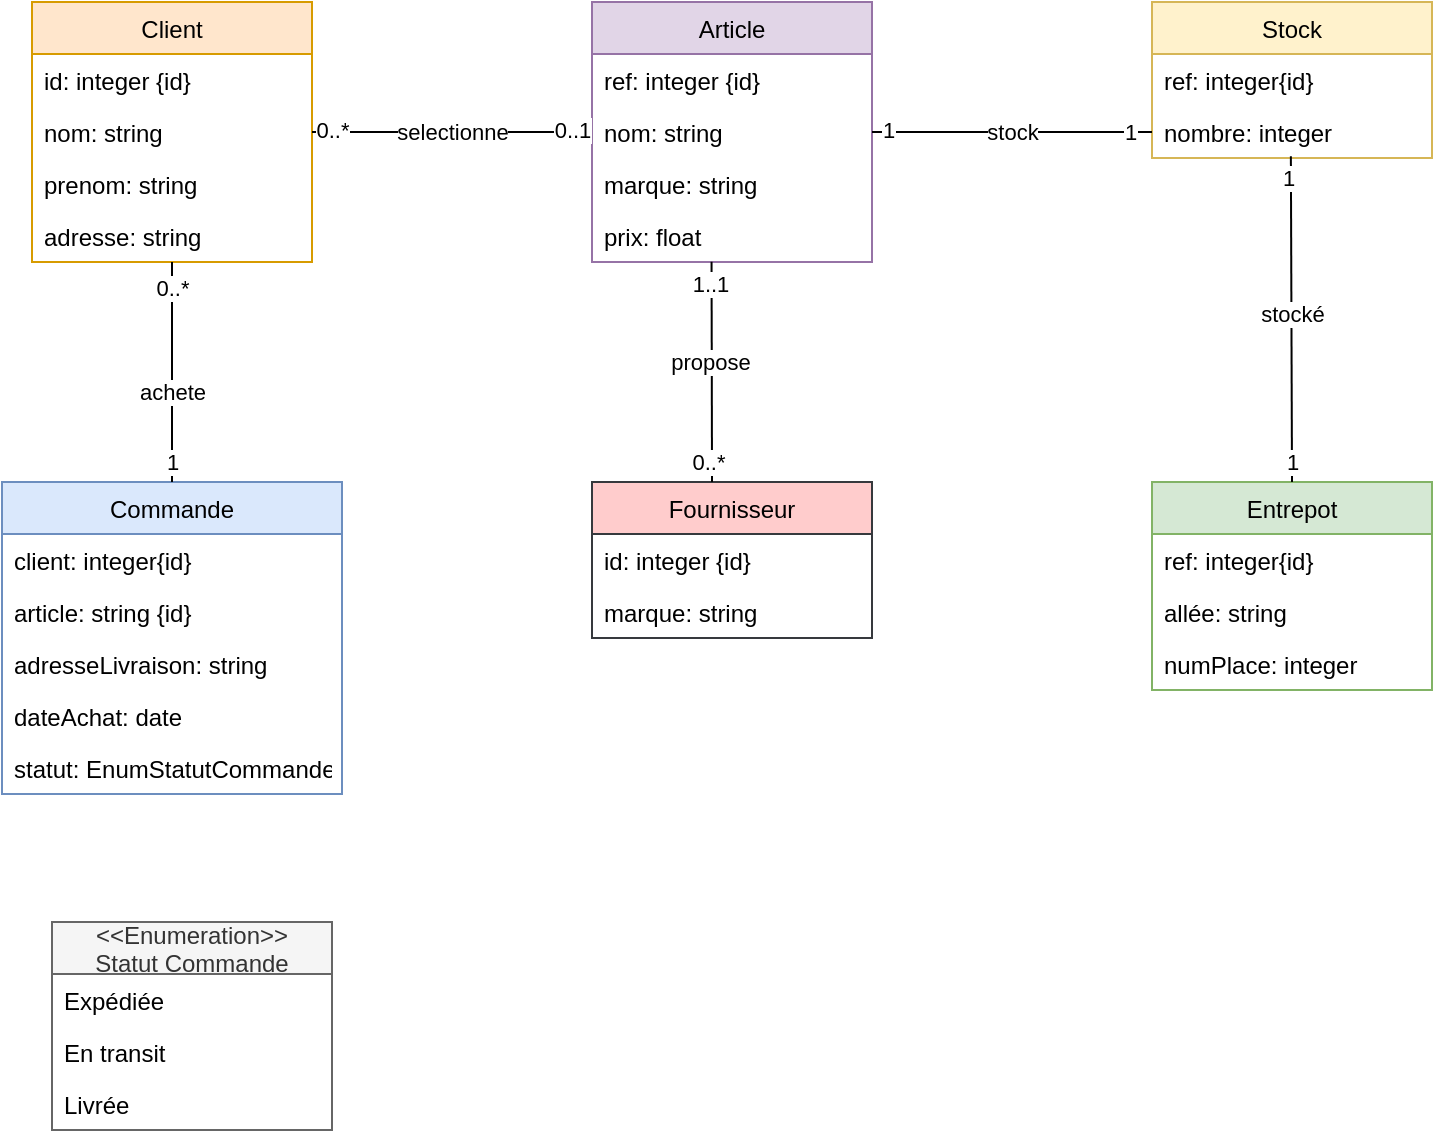 <mxfile version="14.5.3" type="github">
  <diagram id="pHroqD9QgbyERS5cuIxn" name="Page-1">
    <mxGraphModel dx="1038" dy="548" grid="1" gridSize="10" guides="1" tooltips="1" connect="1" arrows="1" fold="1" page="1" pageScale="1" pageWidth="827" pageHeight="1169" math="0" shadow="0">
      <root>
        <mxCell id="0" />
        <mxCell id="1" parent="0" />
        <mxCell id="9qbgRNN-N5bQ077YsVaT-27" value="Client" style="swimlane;fontStyle=0;childLayout=stackLayout;horizontal=1;startSize=26;fillColor=#ffe6cc;horizontalStack=0;resizeParent=1;resizeParentMax=0;resizeLast=0;collapsible=1;marginBottom=0;strokeColor=#d79b00;" vertex="1" parent="1">
          <mxGeometry x="40" y="240" width="140" height="130" as="geometry" />
        </mxCell>
        <mxCell id="9qbgRNN-N5bQ077YsVaT-28" value="id: integer {id}" style="text;strokeColor=none;fillColor=none;align=left;verticalAlign=top;spacingLeft=4;spacingRight=4;overflow=hidden;rotatable=0;points=[[0,0.5],[1,0.5]];portConstraint=eastwest;" vertex="1" parent="9qbgRNN-N5bQ077YsVaT-27">
          <mxGeometry y="26" width="140" height="26" as="geometry" />
        </mxCell>
        <mxCell id="9qbgRNN-N5bQ077YsVaT-29" value="nom: string" style="text;strokeColor=none;fillColor=none;align=left;verticalAlign=top;spacingLeft=4;spacingRight=4;overflow=hidden;rotatable=0;points=[[0,0.5],[1,0.5]];portConstraint=eastwest;" vertex="1" parent="9qbgRNN-N5bQ077YsVaT-27">
          <mxGeometry y="52" width="140" height="26" as="geometry" />
        </mxCell>
        <mxCell id="9qbgRNN-N5bQ077YsVaT-30" value="prenom: string" style="text;strokeColor=none;fillColor=none;align=left;verticalAlign=top;spacingLeft=4;spacingRight=4;overflow=hidden;rotatable=0;points=[[0,0.5],[1,0.5]];portConstraint=eastwest;" vertex="1" parent="9qbgRNN-N5bQ077YsVaT-27">
          <mxGeometry y="78" width="140" height="26" as="geometry" />
        </mxCell>
        <mxCell id="9qbgRNN-N5bQ077YsVaT-40" value="adresse: string" style="text;strokeColor=none;fillColor=none;align=left;verticalAlign=top;spacingLeft=4;spacingRight=4;overflow=hidden;rotatable=0;points=[[0,0.5],[1,0.5]];portConstraint=eastwest;" vertex="1" parent="9qbgRNN-N5bQ077YsVaT-27">
          <mxGeometry y="104" width="140" height="26" as="geometry" />
        </mxCell>
        <mxCell id="9qbgRNN-N5bQ077YsVaT-36" value="Fournisseur" style="swimlane;fontStyle=0;childLayout=stackLayout;horizontal=1;startSize=26;fillColor=#ffcccc;horizontalStack=0;resizeParent=1;resizeParentMax=0;resizeLast=0;collapsible=1;marginBottom=0;strokeColor=#36393d;" vertex="1" parent="1">
          <mxGeometry x="320" y="480" width="140" height="78" as="geometry" />
        </mxCell>
        <mxCell id="9qbgRNN-N5bQ077YsVaT-37" value="id: integer {id}" style="text;strokeColor=none;fillColor=none;align=left;verticalAlign=top;spacingLeft=4;spacingRight=4;overflow=hidden;rotatable=0;points=[[0,0.5],[1,0.5]];portConstraint=eastwest;" vertex="1" parent="9qbgRNN-N5bQ077YsVaT-36">
          <mxGeometry y="26" width="140" height="26" as="geometry" />
        </mxCell>
        <mxCell id="9qbgRNN-N5bQ077YsVaT-38" value="marque: string" style="text;strokeColor=none;fillColor=none;align=left;verticalAlign=top;spacingLeft=4;spacingRight=4;overflow=hidden;rotatable=0;points=[[0,0.5],[1,0.5]];portConstraint=eastwest;" vertex="1" parent="9qbgRNN-N5bQ077YsVaT-36">
          <mxGeometry y="52" width="140" height="26" as="geometry" />
        </mxCell>
        <mxCell id="9qbgRNN-N5bQ077YsVaT-41" value="Article" style="swimlane;fontStyle=0;childLayout=stackLayout;horizontal=1;startSize=26;fillColor=#e1d5e7;horizontalStack=0;resizeParent=1;resizeParentMax=0;resizeLast=0;collapsible=1;marginBottom=0;strokeColor=#9673a6;" vertex="1" parent="1">
          <mxGeometry x="320" y="240" width="140" height="130" as="geometry" />
        </mxCell>
        <mxCell id="9qbgRNN-N5bQ077YsVaT-42" value="ref: integer {id}" style="text;strokeColor=none;fillColor=none;align=left;verticalAlign=top;spacingLeft=4;spacingRight=4;overflow=hidden;rotatable=0;points=[[0,0.5],[1,0.5]];portConstraint=eastwest;" vertex="1" parent="9qbgRNN-N5bQ077YsVaT-41">
          <mxGeometry y="26" width="140" height="26" as="geometry" />
        </mxCell>
        <mxCell id="9qbgRNN-N5bQ077YsVaT-43" value="nom: string" style="text;strokeColor=none;fillColor=none;align=left;verticalAlign=top;spacingLeft=4;spacingRight=4;overflow=hidden;rotatable=0;points=[[0,0.5],[1,0.5]];portConstraint=eastwest;" vertex="1" parent="9qbgRNN-N5bQ077YsVaT-41">
          <mxGeometry y="52" width="140" height="26" as="geometry" />
        </mxCell>
        <mxCell id="9qbgRNN-N5bQ077YsVaT-44" value="marque: string" style="text;strokeColor=none;fillColor=none;align=left;verticalAlign=top;spacingLeft=4;spacingRight=4;overflow=hidden;rotatable=0;points=[[0,0.5],[1,0.5]];portConstraint=eastwest;" vertex="1" parent="9qbgRNN-N5bQ077YsVaT-41">
          <mxGeometry y="78" width="140" height="26" as="geometry" />
        </mxCell>
        <mxCell id="9qbgRNN-N5bQ077YsVaT-53" value="prix: float" style="text;strokeColor=none;fillColor=none;align=left;verticalAlign=top;spacingLeft=4;spacingRight=4;overflow=hidden;rotatable=0;points=[[0,0.5],[1,0.5]];portConstraint=eastwest;" vertex="1" parent="9qbgRNN-N5bQ077YsVaT-41">
          <mxGeometry y="104" width="140" height="26" as="geometry" />
        </mxCell>
        <mxCell id="9qbgRNN-N5bQ077YsVaT-45" value="Stock" style="swimlane;fontStyle=0;childLayout=stackLayout;horizontal=1;startSize=26;fillColor=#fff2cc;horizontalStack=0;resizeParent=1;resizeParentMax=0;resizeLast=0;collapsible=1;marginBottom=0;strokeColor=#d6b656;" vertex="1" parent="1">
          <mxGeometry x="600" y="240" width="140" height="78" as="geometry" />
        </mxCell>
        <mxCell id="9qbgRNN-N5bQ077YsVaT-46" value="ref: integer{id}" style="text;strokeColor=none;fillColor=none;align=left;verticalAlign=top;spacingLeft=4;spacingRight=4;overflow=hidden;rotatable=0;points=[[0,0.5],[1,0.5]];portConstraint=eastwest;" vertex="1" parent="9qbgRNN-N5bQ077YsVaT-45">
          <mxGeometry y="26" width="140" height="26" as="geometry" />
        </mxCell>
        <mxCell id="9qbgRNN-N5bQ077YsVaT-48" value="nombre: integer" style="text;strokeColor=none;fillColor=none;align=left;verticalAlign=top;spacingLeft=4;spacingRight=4;overflow=hidden;rotatable=0;points=[[0,0.5],[1,0.5]];portConstraint=eastwest;" vertex="1" parent="9qbgRNN-N5bQ077YsVaT-45">
          <mxGeometry y="52" width="140" height="26" as="geometry" />
        </mxCell>
        <mxCell id="9qbgRNN-N5bQ077YsVaT-49" value="Entrepot" style="swimlane;fontStyle=0;childLayout=stackLayout;horizontal=1;startSize=26;fillColor=#d5e8d4;horizontalStack=0;resizeParent=1;resizeParentMax=0;resizeLast=0;collapsible=1;marginBottom=0;strokeColor=#82b366;" vertex="1" parent="1">
          <mxGeometry x="600" y="480" width="140" height="104" as="geometry" />
        </mxCell>
        <mxCell id="9qbgRNN-N5bQ077YsVaT-50" value="ref: integer{id}" style="text;strokeColor=none;fillColor=none;align=left;verticalAlign=top;spacingLeft=4;spacingRight=4;overflow=hidden;rotatable=0;points=[[0,0.5],[1,0.5]];portConstraint=eastwest;" vertex="1" parent="9qbgRNN-N5bQ077YsVaT-49">
          <mxGeometry y="26" width="140" height="26" as="geometry" />
        </mxCell>
        <mxCell id="9qbgRNN-N5bQ077YsVaT-51" value="allée: string" style="text;strokeColor=none;fillColor=none;align=left;verticalAlign=top;spacingLeft=4;spacingRight=4;overflow=hidden;rotatable=0;points=[[0,0.5],[1,0.5]];portConstraint=eastwest;" vertex="1" parent="9qbgRNN-N5bQ077YsVaT-49">
          <mxGeometry y="52" width="140" height="26" as="geometry" />
        </mxCell>
        <mxCell id="9qbgRNN-N5bQ077YsVaT-52" value="numPlace: integer" style="text;strokeColor=none;fillColor=none;align=left;verticalAlign=top;spacingLeft=4;spacingRight=4;overflow=hidden;rotatable=0;points=[[0,0.5],[1,0.5]];portConstraint=eastwest;" vertex="1" parent="9qbgRNN-N5bQ077YsVaT-49">
          <mxGeometry y="78" width="140" height="26" as="geometry" />
        </mxCell>
        <mxCell id="9qbgRNN-N5bQ077YsVaT-54" value="Commande" style="swimlane;fontStyle=0;childLayout=stackLayout;horizontal=1;startSize=26;fillColor=#dae8fc;horizontalStack=0;resizeParent=1;resizeParentMax=0;resizeLast=0;collapsible=1;marginBottom=0;strokeColor=#6c8ebf;" vertex="1" parent="1">
          <mxGeometry x="25" y="480" width="170" height="156" as="geometry" />
        </mxCell>
        <mxCell id="9qbgRNN-N5bQ077YsVaT-56" value="client: integer{id}" style="text;strokeColor=none;fillColor=none;align=left;verticalAlign=top;spacingLeft=4;spacingRight=4;overflow=hidden;rotatable=0;points=[[0,0.5],[1,0.5]];portConstraint=eastwest;" vertex="1" parent="9qbgRNN-N5bQ077YsVaT-54">
          <mxGeometry y="26" width="170" height="26" as="geometry" />
        </mxCell>
        <mxCell id="9qbgRNN-N5bQ077YsVaT-77" value="article: string {id}" style="text;strokeColor=none;fillColor=none;align=left;verticalAlign=top;spacingLeft=4;spacingRight=4;overflow=hidden;rotatable=0;points=[[0,0.5],[1,0.5]];portConstraint=eastwest;" vertex="1" parent="9qbgRNN-N5bQ077YsVaT-54">
          <mxGeometry y="52" width="170" height="26" as="geometry" />
        </mxCell>
        <mxCell id="9qbgRNN-N5bQ077YsVaT-57" value="adresseLivraison: string" style="text;strokeColor=none;fillColor=none;align=left;verticalAlign=top;spacingLeft=4;spacingRight=4;overflow=hidden;rotatable=0;points=[[0,0.5],[1,0.5]];portConstraint=eastwest;" vertex="1" parent="9qbgRNN-N5bQ077YsVaT-54">
          <mxGeometry y="78" width="170" height="26" as="geometry" />
        </mxCell>
        <mxCell id="9qbgRNN-N5bQ077YsVaT-58" value="dateAchat: date" style="text;strokeColor=none;fillColor=none;align=left;verticalAlign=top;spacingLeft=4;spacingRight=4;overflow=hidden;rotatable=0;points=[[0,0.5],[1,0.5]];portConstraint=eastwest;" vertex="1" parent="9qbgRNN-N5bQ077YsVaT-54">
          <mxGeometry y="104" width="170" height="26" as="geometry" />
        </mxCell>
        <mxCell id="9qbgRNN-N5bQ077YsVaT-83" value="statut: EnumStatutCommande" style="text;strokeColor=none;fillColor=none;align=left;verticalAlign=top;spacingLeft=4;spacingRight=4;overflow=hidden;rotatable=0;points=[[0,0.5],[1,0.5]];portConstraint=eastwest;" vertex="1" parent="9qbgRNN-N5bQ077YsVaT-54">
          <mxGeometry y="130" width="170" height="26" as="geometry" />
        </mxCell>
        <mxCell id="9qbgRNN-N5bQ077YsVaT-61" value="" style="endArrow=none;html=1;exitX=1;exitY=0.5;exitDx=0;exitDy=0;entryX=0;entryY=0.5;entryDx=0;entryDy=0;" edge="1" parent="1" source="9qbgRNN-N5bQ077YsVaT-29" target="9qbgRNN-N5bQ077YsVaT-43">
          <mxGeometry width="50" height="50" relative="1" as="geometry">
            <mxPoint x="350" y="350" as="sourcePoint" />
            <mxPoint x="400" y="300" as="targetPoint" />
          </mxGeometry>
        </mxCell>
        <mxCell id="9qbgRNN-N5bQ077YsVaT-73" value="selectionne" style="edgeLabel;html=1;align=center;verticalAlign=middle;resizable=0;points=[];" vertex="1" connectable="0" parent="9qbgRNN-N5bQ077YsVaT-61">
          <mxGeometry x="-0.126" y="-3" relative="1" as="geometry">
            <mxPoint x="9.17" y="-3" as="offset" />
          </mxGeometry>
        </mxCell>
        <mxCell id="9qbgRNN-N5bQ077YsVaT-88" value="0..*" style="edgeLabel;html=1;align=center;verticalAlign=middle;resizable=0;points=[];" vertex="1" connectable="0" parent="9qbgRNN-N5bQ077YsVaT-61">
          <mxGeometry x="-0.861" y="1" relative="1" as="geometry">
            <mxPoint as="offset" />
          </mxGeometry>
        </mxCell>
        <mxCell id="9qbgRNN-N5bQ077YsVaT-89" value="0..1" style="edgeLabel;html=1;align=center;verticalAlign=middle;resizable=0;points=[];" vertex="1" connectable="0" parent="9qbgRNN-N5bQ077YsVaT-61">
          <mxGeometry x="0.858" y="1" relative="1" as="geometry">
            <mxPoint as="offset" />
          </mxGeometry>
        </mxCell>
        <mxCell id="9qbgRNN-N5bQ077YsVaT-62" value="" style="endArrow=none;html=1;exitX=1;exitY=0.5;exitDx=0;exitDy=0;entryX=0;entryY=0.5;entryDx=0;entryDy=0;" edge="1" parent="1" source="9qbgRNN-N5bQ077YsVaT-43" target="9qbgRNN-N5bQ077YsVaT-48">
          <mxGeometry width="50" height="50" relative="1" as="geometry">
            <mxPoint x="360" y="340" as="sourcePoint" />
            <mxPoint x="590" y="304" as="targetPoint" />
          </mxGeometry>
        </mxCell>
        <mxCell id="9qbgRNN-N5bQ077YsVaT-75" value="stock" style="edgeLabel;html=1;align=center;verticalAlign=middle;resizable=0;points=[];" vertex="1" connectable="0" parent="9qbgRNN-N5bQ077YsVaT-62">
          <mxGeometry x="-0.178" relative="1" as="geometry">
            <mxPoint x="12.5" as="offset" />
          </mxGeometry>
        </mxCell>
        <mxCell id="9qbgRNN-N5bQ077YsVaT-95" value="1" style="edgeLabel;html=1;align=center;verticalAlign=middle;resizable=0;points=[];" vertex="1" connectable="0" parent="9qbgRNN-N5bQ077YsVaT-62">
          <mxGeometry x="0.838" relative="1" as="geometry">
            <mxPoint as="offset" />
          </mxGeometry>
        </mxCell>
        <mxCell id="9qbgRNN-N5bQ077YsVaT-96" value="1" style="edgeLabel;html=1;align=center;verticalAlign=middle;resizable=0;points=[];" vertex="1" connectable="0" parent="9qbgRNN-N5bQ077YsVaT-62">
          <mxGeometry x="-0.883" y="1" relative="1" as="geometry">
            <mxPoint as="offset" />
          </mxGeometry>
        </mxCell>
        <mxCell id="9qbgRNN-N5bQ077YsVaT-66" value="" style="endArrow=none;html=1;entryX=0.496;entryY=0.965;entryDx=0;entryDy=0;entryPerimeter=0;" edge="1" parent="1" target="9qbgRNN-N5bQ077YsVaT-48">
          <mxGeometry width="50" height="50" relative="1" as="geometry">
            <mxPoint x="670" y="480" as="sourcePoint" />
            <mxPoint x="580" y="410" as="targetPoint" />
          </mxGeometry>
        </mxCell>
        <mxCell id="9qbgRNN-N5bQ077YsVaT-76" value="stocké" style="edgeLabel;html=1;align=center;verticalAlign=middle;resizable=0;points=[];" vertex="1" connectable="0" parent="9qbgRNN-N5bQ077YsVaT-66">
          <mxGeometry x="0.294" y="-1" relative="1" as="geometry">
            <mxPoint x="-0.64" y="21" as="offset" />
          </mxGeometry>
        </mxCell>
        <mxCell id="9qbgRNN-N5bQ077YsVaT-93" value="1" style="edgeLabel;html=1;align=center;verticalAlign=middle;resizable=0;points=[];" vertex="1" connectable="0" parent="9qbgRNN-N5bQ077YsVaT-66">
          <mxGeometry x="-0.874" y="-1" relative="1" as="geometry">
            <mxPoint x="-0.97" as="offset" />
          </mxGeometry>
        </mxCell>
        <mxCell id="9qbgRNN-N5bQ077YsVaT-97" value="1" style="edgeLabel;html=1;align=center;verticalAlign=middle;resizable=0;points=[];" vertex="1" connectable="0" parent="9qbgRNN-N5bQ077YsVaT-66">
          <mxGeometry x="0.873" y="2" relative="1" as="geometry">
            <mxPoint as="offset" />
          </mxGeometry>
        </mxCell>
        <mxCell id="9qbgRNN-N5bQ077YsVaT-68" value="" style="endArrow=none;html=1;entryX=0.427;entryY=0.995;entryDx=0;entryDy=0;entryPerimeter=0;" edge="1" parent="1" target="9qbgRNN-N5bQ077YsVaT-53">
          <mxGeometry width="50" height="50" relative="1" as="geometry">
            <mxPoint x="380" y="480" as="sourcePoint" />
            <mxPoint x="380" y="410" as="targetPoint" />
          </mxGeometry>
        </mxCell>
        <mxCell id="9qbgRNN-N5bQ077YsVaT-79" value="propose" style="edgeLabel;html=1;align=center;verticalAlign=middle;resizable=0;points=[];" vertex="1" connectable="0" parent="9qbgRNN-N5bQ077YsVaT-68">
          <mxGeometry x="-0.317" y="1" relative="1" as="geometry">
            <mxPoint y="-22.5" as="offset" />
          </mxGeometry>
        </mxCell>
        <mxCell id="9qbgRNN-N5bQ077YsVaT-90" value="0..*" style="edgeLabel;html=1;align=center;verticalAlign=middle;resizable=0;points=[];" vertex="1" connectable="0" parent="9qbgRNN-N5bQ077YsVaT-68">
          <mxGeometry x="-0.894" y="2" relative="1" as="geometry">
            <mxPoint y="-4.29" as="offset" />
          </mxGeometry>
        </mxCell>
        <mxCell id="9qbgRNN-N5bQ077YsVaT-94" value="1..1" style="edgeLabel;html=1;align=center;verticalAlign=middle;resizable=0;points=[];" vertex="1" connectable="0" parent="9qbgRNN-N5bQ077YsVaT-68">
          <mxGeometry x="0.898" y="1" relative="1" as="geometry">
            <mxPoint y="4.76" as="offset" />
          </mxGeometry>
        </mxCell>
        <mxCell id="9qbgRNN-N5bQ077YsVaT-80" value="" style="endArrow=none;html=1;exitX=0.5;exitY=0;exitDx=0;exitDy=0;" edge="1" parent="1" source="9qbgRNN-N5bQ077YsVaT-54" target="9qbgRNN-N5bQ077YsVaT-40">
          <mxGeometry width="50" height="50" relative="1" as="geometry">
            <mxPoint x="280" y="360" as="sourcePoint" />
            <mxPoint x="110.84" y="395.012" as="targetPoint" />
          </mxGeometry>
        </mxCell>
        <mxCell id="9qbgRNN-N5bQ077YsVaT-81" value="achete" style="edgeLabel;html=1;align=center;verticalAlign=middle;resizable=0;points=[];" vertex="1" connectable="0" parent="9qbgRNN-N5bQ077YsVaT-80">
          <mxGeometry x="-0.515" relative="1" as="geometry">
            <mxPoint x="-0.21" y="-19.17" as="offset" />
          </mxGeometry>
        </mxCell>
        <mxCell id="9qbgRNN-N5bQ077YsVaT-91" value="0..*" style="edgeLabel;html=1;align=center;verticalAlign=middle;resizable=0;points=[];" vertex="1" connectable="0" parent="9qbgRNN-N5bQ077YsVaT-80">
          <mxGeometry x="0.762" relative="1" as="geometry">
            <mxPoint as="offset" />
          </mxGeometry>
        </mxCell>
        <mxCell id="9qbgRNN-N5bQ077YsVaT-92" value="1" style="edgeLabel;html=1;align=center;verticalAlign=middle;resizable=0;points=[];" vertex="1" connectable="0" parent="9qbgRNN-N5bQ077YsVaT-80">
          <mxGeometry x="-0.866" relative="1" as="geometry">
            <mxPoint y="-2.38" as="offset" />
          </mxGeometry>
        </mxCell>
        <mxCell id="9qbgRNN-N5bQ077YsVaT-84" value="&lt;&lt;Enumeration&gt;&gt;&#xa;Statut Commande" style="swimlane;fontStyle=0;childLayout=stackLayout;horizontal=1;startSize=26;fillColor=#f5f5f5;horizontalStack=0;resizeParent=1;resizeParentMax=0;resizeLast=0;collapsible=1;marginBottom=0;strokeColor=#666666;fontColor=#333333;" vertex="1" parent="1">
          <mxGeometry x="50" y="700" width="140" height="104" as="geometry" />
        </mxCell>
        <mxCell id="9qbgRNN-N5bQ077YsVaT-85" value="Expédiée" style="text;strokeColor=none;fillColor=none;align=left;verticalAlign=top;spacingLeft=4;spacingRight=4;overflow=hidden;rotatable=0;points=[[0,0.5],[1,0.5]];portConstraint=eastwest;" vertex="1" parent="9qbgRNN-N5bQ077YsVaT-84">
          <mxGeometry y="26" width="140" height="26" as="geometry" />
        </mxCell>
        <mxCell id="9qbgRNN-N5bQ077YsVaT-86" value="En transit" style="text;strokeColor=none;fillColor=none;align=left;verticalAlign=top;spacingLeft=4;spacingRight=4;overflow=hidden;rotatable=0;points=[[0,0.5],[1,0.5]];portConstraint=eastwest;" vertex="1" parent="9qbgRNN-N5bQ077YsVaT-84">
          <mxGeometry y="52" width="140" height="26" as="geometry" />
        </mxCell>
        <mxCell id="9qbgRNN-N5bQ077YsVaT-87" value="Livrée" style="text;strokeColor=none;fillColor=none;align=left;verticalAlign=top;spacingLeft=4;spacingRight=4;overflow=hidden;rotatable=0;points=[[0,0.5],[1,0.5]];portConstraint=eastwest;" vertex="1" parent="9qbgRNN-N5bQ077YsVaT-84">
          <mxGeometry y="78" width="140" height="26" as="geometry" />
        </mxCell>
      </root>
    </mxGraphModel>
  </diagram>
</mxfile>
